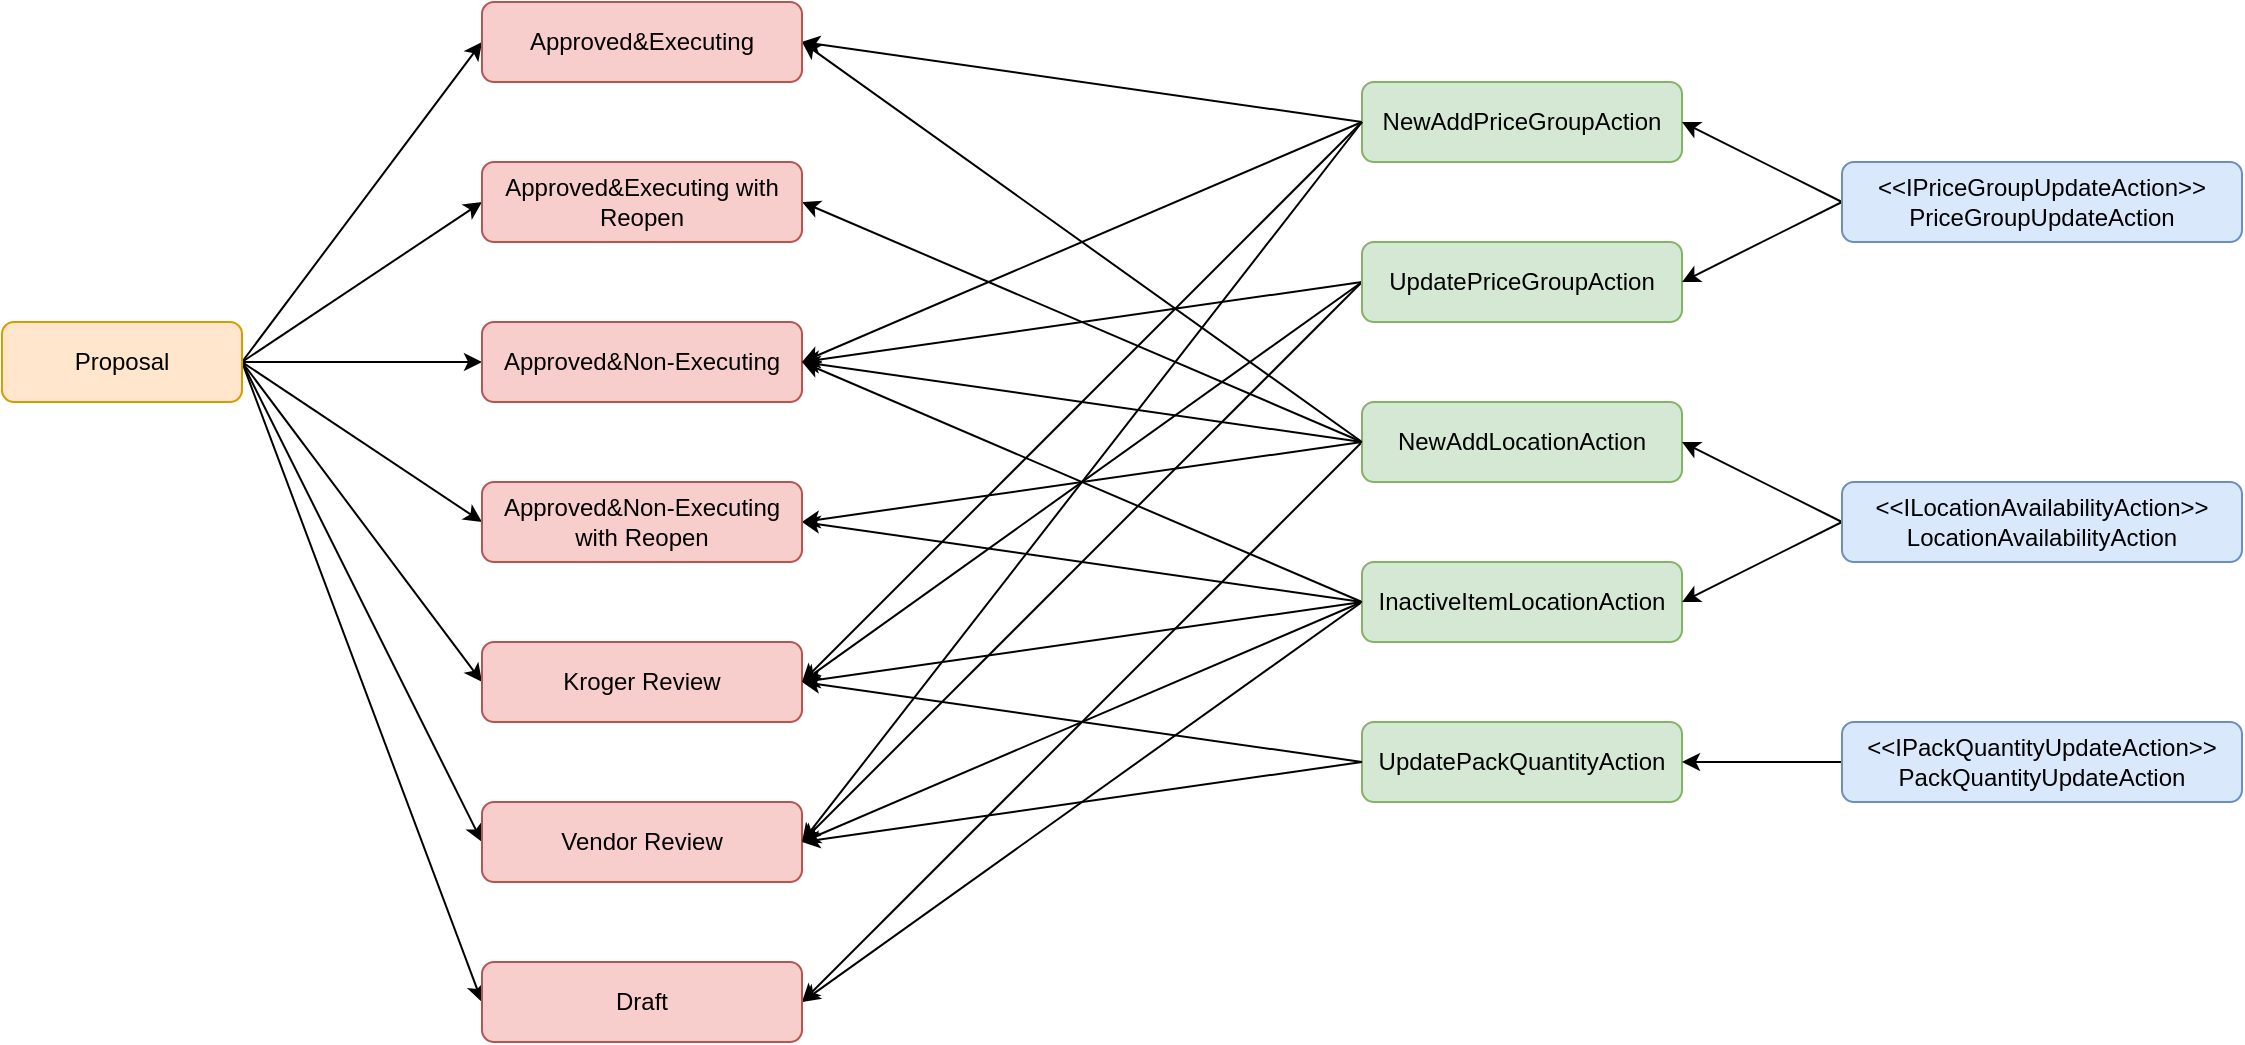 <mxfile version="14.9.3" type="github">
  <diagram id="6wFEmLDqjUKAB6pb414x" name="Page-1">
    <mxGraphModel dx="1422" dy="882" grid="1" gridSize="10" guides="1" tooltips="1" connect="1" arrows="1" fold="1" page="1" pageScale="1" pageWidth="827" pageHeight="1169" math="0" shadow="0">
      <root>
        <mxCell id="0" />
        <mxCell id="1" parent="0" />
        <mxCell id="KgER0oJb4wQ8nDz5ZslH-3" style="rounded=0;orthogonalLoop=1;jettySize=auto;html=1;entryX=0;entryY=0.5;entryDx=0;entryDy=0;exitX=1;exitY=0.5;exitDx=0;exitDy=0;" edge="1" parent="1" source="KgER0oJb4wQ8nDz5ZslH-1" target="KgER0oJb4wQ8nDz5ZslH-2">
          <mxGeometry relative="1" as="geometry" />
        </mxCell>
        <mxCell id="KgER0oJb4wQ8nDz5ZslH-32" style="edgeStyle=none;rounded=0;orthogonalLoop=1;jettySize=auto;html=1;entryX=0;entryY=0.5;entryDx=0;entryDy=0;" edge="1" parent="1" target="KgER0oJb4wQ8nDz5ZslH-22">
          <mxGeometry relative="1" as="geometry">
            <mxPoint x="160" y="220" as="sourcePoint" />
          </mxGeometry>
        </mxCell>
        <mxCell id="KgER0oJb4wQ8nDz5ZslH-33" style="edgeStyle=none;rounded=0;orthogonalLoop=1;jettySize=auto;html=1;entryX=0;entryY=0.5;entryDx=0;entryDy=0;exitX=1;exitY=0.5;exitDx=0;exitDy=0;" edge="1" parent="1" source="KgER0oJb4wQ8nDz5ZslH-1" target="KgER0oJb4wQ8nDz5ZslH-4">
          <mxGeometry relative="1" as="geometry" />
        </mxCell>
        <mxCell id="KgER0oJb4wQ8nDz5ZslH-34" style="edgeStyle=none;rounded=0;orthogonalLoop=1;jettySize=auto;html=1;entryX=0;entryY=0.5;entryDx=0;entryDy=0;exitX=1;exitY=0.5;exitDx=0;exitDy=0;" edge="1" parent="1" source="KgER0oJb4wQ8nDz5ZslH-1" target="KgER0oJb4wQ8nDz5ZslH-23">
          <mxGeometry relative="1" as="geometry" />
        </mxCell>
        <mxCell id="KgER0oJb4wQ8nDz5ZslH-35" style="edgeStyle=none;rounded=0;orthogonalLoop=1;jettySize=auto;html=1;entryX=0;entryY=0.5;entryDx=0;entryDy=0;exitX=1;exitY=0.5;exitDx=0;exitDy=0;" edge="1" parent="1" source="KgER0oJb4wQ8nDz5ZslH-1" target="KgER0oJb4wQ8nDz5ZslH-20">
          <mxGeometry relative="1" as="geometry" />
        </mxCell>
        <mxCell id="KgER0oJb4wQ8nDz5ZslH-36" style="edgeStyle=none;rounded=0;orthogonalLoop=1;jettySize=auto;html=1;entryX=0;entryY=0.5;entryDx=0;entryDy=0;exitX=1;exitY=0.5;exitDx=0;exitDy=0;" edge="1" parent="1" source="KgER0oJb4wQ8nDz5ZslH-1" target="KgER0oJb4wQ8nDz5ZslH-21">
          <mxGeometry relative="1" as="geometry" />
        </mxCell>
        <mxCell id="KgER0oJb4wQ8nDz5ZslH-52" style="edgeStyle=none;rounded=0;orthogonalLoop=1;jettySize=auto;html=1;entryX=0;entryY=0.5;entryDx=0;entryDy=0;startArrow=none;startFill=0;endArrow=classic;endFill=1;exitX=1;exitY=0.5;exitDx=0;exitDy=0;" edge="1" parent="1" source="KgER0oJb4wQ8nDz5ZslH-1" target="KgER0oJb4wQ8nDz5ZslH-48">
          <mxGeometry relative="1" as="geometry" />
        </mxCell>
        <mxCell id="KgER0oJb4wQ8nDz5ZslH-1" value="Proposal" style="rounded=1;whiteSpace=wrap;html=1;fillColor=#ffe6cc;strokeColor=#d79b00;" vertex="1" parent="1">
          <mxGeometry x="40" y="200" width="120" height="40" as="geometry" />
        </mxCell>
        <mxCell id="KgER0oJb4wQ8nDz5ZslH-24" style="edgeStyle=none;rounded=0;orthogonalLoop=1;jettySize=auto;html=1;entryX=0;entryY=0.5;entryDx=0;entryDy=0;exitX=1;exitY=0.5;exitDx=0;exitDy=0;startArrow=classic;startFill=1;endArrow=none;endFill=0;" edge="1" parent="1" source="KgER0oJb4wQ8nDz5ZslH-2" target="KgER0oJb4wQ8nDz5ZslH-6">
          <mxGeometry relative="1" as="geometry" />
        </mxCell>
        <mxCell id="KgER0oJb4wQ8nDz5ZslH-25" style="edgeStyle=none;rounded=0;orthogonalLoop=1;jettySize=auto;html=1;entryX=0;entryY=0.5;entryDx=0;entryDy=0;exitX=1;exitY=0.5;exitDx=0;exitDy=0;startArrow=classic;startFill=1;endArrow=none;endFill=0;" edge="1" parent="1" source="KgER0oJb4wQ8nDz5ZslH-2" target="KgER0oJb4wQ8nDz5ZslH-9">
          <mxGeometry relative="1" as="geometry" />
        </mxCell>
        <mxCell id="KgER0oJb4wQ8nDz5ZslH-2" value="Approved&amp;amp;Executing" style="rounded=1;whiteSpace=wrap;html=1;fillColor=#f8cecc;strokeColor=#b85450;" vertex="1" parent="1">
          <mxGeometry x="280" y="40" width="160" height="40" as="geometry" />
        </mxCell>
        <mxCell id="KgER0oJb4wQ8nDz5ZslH-29" style="edgeStyle=none;rounded=0;orthogonalLoop=1;jettySize=auto;html=1;entryX=0;entryY=0.5;entryDx=0;entryDy=0;exitX=1;exitY=0.5;exitDx=0;exitDy=0;startArrow=classic;startFill=1;endArrow=none;endFill=0;" edge="1" parent="1" source="KgER0oJb4wQ8nDz5ZslH-4" target="KgER0oJb4wQ8nDz5ZslH-9">
          <mxGeometry relative="1" as="geometry" />
        </mxCell>
        <mxCell id="KgER0oJb4wQ8nDz5ZslH-4" value="Approved&amp;amp;Non-Executing" style="rounded=1;whiteSpace=wrap;html=1;fillColor=#f8cecc;strokeColor=#b85450;" vertex="1" parent="1">
          <mxGeometry x="280" y="200" width="160" height="40" as="geometry" />
        </mxCell>
        <mxCell id="KgER0oJb4wQ8nDz5ZslH-6" value="NewAddPriceGroupAction" style="rounded=1;whiteSpace=wrap;html=1;fillColor=#d5e8d4;strokeColor=#82b366;" vertex="1" parent="1">
          <mxGeometry x="720" y="80" width="160" height="40" as="geometry" />
        </mxCell>
        <mxCell id="KgER0oJb4wQ8nDz5ZslH-37" style="edgeStyle=none;rounded=0;orthogonalLoop=1;jettySize=auto;html=1;startArrow=none;startFill=0;endArrow=classic;endFill=1;entryX=1;entryY=0.5;entryDx=0;entryDy=0;exitX=0;exitY=0.5;exitDx=0;exitDy=0;" edge="1" parent="1" source="KgER0oJb4wQ8nDz5ZslH-7" target="KgER0oJb4wQ8nDz5ZslH-4">
          <mxGeometry relative="1" as="geometry">
            <mxPoint x="560" y="110" as="targetPoint" />
          </mxGeometry>
        </mxCell>
        <mxCell id="KgER0oJb4wQ8nDz5ZslH-38" style="edgeStyle=none;rounded=0;orthogonalLoop=1;jettySize=auto;html=1;entryX=1;entryY=0.5;entryDx=0;entryDy=0;startArrow=none;startFill=0;endArrow=classic;endFill=1;exitX=0;exitY=0.5;exitDx=0;exitDy=0;" edge="1" parent="1" source="KgER0oJb4wQ8nDz5ZslH-7" target="KgER0oJb4wQ8nDz5ZslH-21">
          <mxGeometry relative="1" as="geometry" />
        </mxCell>
        <mxCell id="KgER0oJb4wQ8nDz5ZslH-39" style="edgeStyle=none;rounded=0;orthogonalLoop=1;jettySize=auto;html=1;entryX=1;entryY=0.5;entryDx=0;entryDy=0;startArrow=none;startFill=0;endArrow=classic;endFill=1;exitX=0;exitY=0.5;exitDx=0;exitDy=0;" edge="1" parent="1" source="KgER0oJb4wQ8nDz5ZslH-7" target="KgER0oJb4wQ8nDz5ZslH-20">
          <mxGeometry relative="1" as="geometry" />
        </mxCell>
        <mxCell id="KgER0oJb4wQ8nDz5ZslH-7" value="UpdatePriceGroupAction" style="rounded=1;whiteSpace=wrap;html=1;fillColor=#d5e8d4;strokeColor=#82b366;" vertex="1" parent="1">
          <mxGeometry x="720" y="160" width="160" height="40" as="geometry" />
        </mxCell>
        <mxCell id="KgER0oJb4wQ8nDz5ZslH-8" value="UpdatePackQuantityAction" style="rounded=1;whiteSpace=wrap;html=1;fillColor=#d5e8d4;strokeColor=#82b366;" vertex="1" parent="1">
          <mxGeometry x="720" y="400" width="160" height="40" as="geometry" />
        </mxCell>
        <mxCell id="KgER0oJb4wQ8nDz5ZslH-49" style="edgeStyle=none;rounded=0;orthogonalLoop=1;jettySize=auto;html=1;entryX=1;entryY=0.5;entryDx=0;entryDy=0;startArrow=none;startFill=0;endArrow=classic;endFill=1;exitX=0;exitY=0.5;exitDx=0;exitDy=0;" edge="1" parent="1" source="KgER0oJb4wQ8nDz5ZslH-9" target="KgER0oJb4wQ8nDz5ZslH-48">
          <mxGeometry relative="1" as="geometry" />
        </mxCell>
        <mxCell id="KgER0oJb4wQ8nDz5ZslH-9" value="NewAddLocationAction" style="rounded=1;whiteSpace=wrap;html=1;fillColor=#d5e8d4;strokeColor=#82b366;" vertex="1" parent="1">
          <mxGeometry x="720" y="240" width="160" height="40" as="geometry" />
        </mxCell>
        <mxCell id="KgER0oJb4wQ8nDz5ZslH-46" style="edgeStyle=none;rounded=0;orthogonalLoop=1;jettySize=auto;html=1;entryX=1;entryY=0.5;entryDx=0;entryDy=0;startArrow=none;startFill=0;endArrow=classic;endFill=1;exitX=0;exitY=0.5;exitDx=0;exitDy=0;" edge="1" parent="1" source="KgER0oJb4wQ8nDz5ZslH-10" target="KgER0oJb4wQ8nDz5ZslH-4">
          <mxGeometry relative="1" as="geometry" />
        </mxCell>
        <mxCell id="KgER0oJb4wQ8nDz5ZslH-47" style="edgeStyle=none;rounded=0;orthogonalLoop=1;jettySize=auto;html=1;entryX=1;entryY=0.5;entryDx=0;entryDy=0;startArrow=none;startFill=0;endArrow=classic;endFill=1;exitX=0;exitY=0.5;exitDx=0;exitDy=0;" edge="1" parent="1" source="KgER0oJb4wQ8nDz5ZslH-10" target="KgER0oJb4wQ8nDz5ZslH-21">
          <mxGeometry relative="1" as="geometry" />
        </mxCell>
        <mxCell id="KgER0oJb4wQ8nDz5ZslH-50" style="edgeStyle=none;rounded=0;orthogonalLoop=1;jettySize=auto;html=1;entryX=1;entryY=0.5;entryDx=0;entryDy=0;startArrow=none;startFill=0;endArrow=classic;endFill=1;exitX=0;exitY=0.5;exitDx=0;exitDy=0;" edge="1" parent="1" source="KgER0oJb4wQ8nDz5ZslH-10" target="KgER0oJb4wQ8nDz5ZslH-48">
          <mxGeometry relative="1" as="geometry" />
        </mxCell>
        <mxCell id="KgER0oJb4wQ8nDz5ZslH-51" style="edgeStyle=none;rounded=0;orthogonalLoop=1;jettySize=auto;html=1;entryX=1;entryY=0.5;entryDx=0;entryDy=0;startArrow=none;startFill=0;endArrow=classic;endFill=1;exitX=0;exitY=0.5;exitDx=0;exitDy=0;" edge="1" parent="1" source="KgER0oJb4wQ8nDz5ZslH-10" target="KgER0oJb4wQ8nDz5ZslH-20">
          <mxGeometry relative="1" as="geometry" />
        </mxCell>
        <mxCell id="KgER0oJb4wQ8nDz5ZslH-10" value="InactiveItemLocationAction" style="rounded=1;whiteSpace=wrap;html=1;fillColor=#d5e8d4;strokeColor=#82b366;" vertex="1" parent="1">
          <mxGeometry x="720" y="320" width="160" height="40" as="geometry" />
        </mxCell>
        <mxCell id="KgER0oJb4wQ8nDz5ZslH-18" style="edgeStyle=none;rounded=0;orthogonalLoop=1;jettySize=auto;html=1;entryX=1;entryY=0.5;entryDx=0;entryDy=0;exitX=0;exitY=0.5;exitDx=0;exitDy=0;" edge="1" parent="1" source="KgER0oJb4wQ8nDz5ZslH-11" target="KgER0oJb4wQ8nDz5ZslH-6">
          <mxGeometry relative="1" as="geometry" />
        </mxCell>
        <mxCell id="KgER0oJb4wQ8nDz5ZslH-19" style="edgeStyle=none;rounded=0;orthogonalLoop=1;jettySize=auto;html=1;entryX=1;entryY=0.5;entryDx=0;entryDy=0;exitX=0;exitY=0.5;exitDx=0;exitDy=0;" edge="1" parent="1" source="KgER0oJb4wQ8nDz5ZslH-11" target="KgER0oJb4wQ8nDz5ZslH-7">
          <mxGeometry relative="1" as="geometry" />
        </mxCell>
        <mxCell id="KgER0oJb4wQ8nDz5ZslH-11" value="&amp;lt;&amp;lt;IPriceGroupUpdateAction&amp;gt;&amp;gt;&lt;br&gt;PriceGroupUpdateAction" style="rounded=1;whiteSpace=wrap;html=1;fillColor=#dae8fc;strokeColor=#6c8ebf;" vertex="1" parent="1">
          <mxGeometry x="960" y="120" width="200" height="40" as="geometry" />
        </mxCell>
        <mxCell id="KgER0oJb4wQ8nDz5ZslH-16" style="edgeStyle=none;rounded=0;orthogonalLoop=1;jettySize=auto;html=1;entryX=1;entryY=0.5;entryDx=0;entryDy=0;exitX=0;exitY=0.5;exitDx=0;exitDy=0;" edge="1" parent="1" source="KgER0oJb4wQ8nDz5ZslH-12" target="KgER0oJb4wQ8nDz5ZslH-9">
          <mxGeometry relative="1" as="geometry" />
        </mxCell>
        <mxCell id="KgER0oJb4wQ8nDz5ZslH-17" style="edgeStyle=none;rounded=0;orthogonalLoop=1;jettySize=auto;html=1;entryX=1;entryY=0.5;entryDx=0;entryDy=0;exitX=0;exitY=0.5;exitDx=0;exitDy=0;" edge="1" parent="1" source="KgER0oJb4wQ8nDz5ZslH-12" target="KgER0oJb4wQ8nDz5ZslH-10">
          <mxGeometry relative="1" as="geometry" />
        </mxCell>
        <mxCell id="KgER0oJb4wQ8nDz5ZslH-12" value="&amp;lt;&amp;lt;ILocationAvailabilityAction&amp;gt;&amp;gt;&lt;br&gt;LocationAvailabilityAction" style="rounded=1;whiteSpace=wrap;html=1;fillColor=#dae8fc;strokeColor=#6c8ebf;" vertex="1" parent="1">
          <mxGeometry x="960" y="280" width="200" height="40" as="geometry" />
        </mxCell>
        <mxCell id="KgER0oJb4wQ8nDz5ZslH-15" style="edgeStyle=none;rounded=0;orthogonalLoop=1;jettySize=auto;html=1;entryX=1;entryY=0.5;entryDx=0;entryDy=0;exitX=0;exitY=0.5;exitDx=0;exitDy=0;" edge="1" parent="1" source="KgER0oJb4wQ8nDz5ZslH-13" target="KgER0oJb4wQ8nDz5ZslH-8">
          <mxGeometry relative="1" as="geometry" />
        </mxCell>
        <mxCell id="KgER0oJb4wQ8nDz5ZslH-13" value="&amp;lt;&amp;lt;IPackQuantityUpdateAction&amp;gt;&amp;gt;&lt;br&gt;PackQuantityUpdateAction" style="rounded=1;whiteSpace=wrap;html=1;fillColor=#dae8fc;strokeColor=#6c8ebf;" vertex="1" parent="1">
          <mxGeometry x="960" y="400" width="200" height="40" as="geometry" />
        </mxCell>
        <mxCell id="KgER0oJb4wQ8nDz5ZslH-27" style="edgeStyle=none;rounded=0;orthogonalLoop=1;jettySize=auto;html=1;entryX=0;entryY=0.5;entryDx=0;entryDy=0;exitX=1;exitY=0.5;exitDx=0;exitDy=0;startArrow=classic;startFill=1;endArrow=none;endFill=0;" edge="1" parent="1" source="KgER0oJb4wQ8nDz5ZslH-20" target="KgER0oJb4wQ8nDz5ZslH-8">
          <mxGeometry relative="1" as="geometry" />
        </mxCell>
        <mxCell id="KgER0oJb4wQ8nDz5ZslH-20" value="Kroger Review" style="rounded=1;whiteSpace=wrap;html=1;fillColor=#f8cecc;strokeColor=#b85450;" vertex="1" parent="1">
          <mxGeometry x="280" y="360" width="160" height="40" as="geometry" />
        </mxCell>
        <mxCell id="KgER0oJb4wQ8nDz5ZslH-28" style="edgeStyle=none;rounded=0;orthogonalLoop=1;jettySize=auto;html=1;entryX=0;entryY=0.5;entryDx=0;entryDy=0;exitX=1;exitY=0.5;exitDx=0;exitDy=0;startArrow=classic;startFill=1;endArrow=none;endFill=0;" edge="1" parent="1" source="KgER0oJb4wQ8nDz5ZslH-21" target="KgER0oJb4wQ8nDz5ZslH-8">
          <mxGeometry relative="1" as="geometry" />
        </mxCell>
        <mxCell id="KgER0oJb4wQ8nDz5ZslH-21" value="Vendor Review" style="rounded=1;whiteSpace=wrap;html=1;fillColor=#f8cecc;strokeColor=#b85450;" vertex="1" parent="1">
          <mxGeometry x="280" y="440" width="160" height="40" as="geometry" />
        </mxCell>
        <mxCell id="KgER0oJb4wQ8nDz5ZslH-26" style="edgeStyle=none;rounded=0;orthogonalLoop=1;jettySize=auto;html=1;entryX=0;entryY=0.5;entryDx=0;entryDy=0;exitX=1;exitY=0.5;exitDx=0;exitDy=0;startArrow=classic;startFill=1;endArrow=none;endFill=0;" edge="1" parent="1" source="KgER0oJb4wQ8nDz5ZslH-22" target="KgER0oJb4wQ8nDz5ZslH-9">
          <mxGeometry relative="1" as="geometry" />
        </mxCell>
        <mxCell id="KgER0oJb4wQ8nDz5ZslH-22" value="Approved&amp;amp;Executing with Reopen" style="rounded=1;whiteSpace=wrap;html=1;fillColor=#f8cecc;strokeColor=#b85450;" vertex="1" parent="1">
          <mxGeometry x="280" y="120" width="160" height="40" as="geometry" />
        </mxCell>
        <mxCell id="KgER0oJb4wQ8nDz5ZslH-30" style="edgeStyle=none;rounded=0;orthogonalLoop=1;jettySize=auto;html=1;entryX=0;entryY=0.5;entryDx=0;entryDy=0;exitX=1;exitY=0.5;exitDx=0;exitDy=0;startArrow=classic;startFill=1;endArrow=none;endFill=0;" edge="1" parent="1" source="KgER0oJb4wQ8nDz5ZslH-23" target="KgER0oJb4wQ8nDz5ZslH-9">
          <mxGeometry relative="1" as="geometry" />
        </mxCell>
        <mxCell id="KgER0oJb4wQ8nDz5ZslH-31" style="edgeStyle=none;rounded=0;orthogonalLoop=1;jettySize=auto;html=1;entryX=0;entryY=0.5;entryDx=0;entryDy=0;exitX=1;exitY=0.5;exitDx=0;exitDy=0;startArrow=classic;startFill=1;endArrow=none;endFill=0;" edge="1" parent="1" source="KgER0oJb4wQ8nDz5ZslH-23" target="KgER0oJb4wQ8nDz5ZslH-10">
          <mxGeometry relative="1" as="geometry" />
        </mxCell>
        <mxCell id="KgER0oJb4wQ8nDz5ZslH-23" value="Approved&amp;amp;Non-Executing with Reopen" style="rounded=1;whiteSpace=wrap;html=1;fillColor=#f8cecc;strokeColor=#b85450;" vertex="1" parent="1">
          <mxGeometry x="280" y="280" width="160" height="40" as="geometry" />
        </mxCell>
        <mxCell id="KgER0oJb4wQ8nDz5ZslH-42" style="edgeStyle=none;rounded=0;orthogonalLoop=1;jettySize=auto;html=1;entryX=1;entryY=0.5;entryDx=0;entryDy=0;startArrow=none;startFill=0;endArrow=classic;endFill=1;exitX=0;exitY=0.5;exitDx=0;exitDy=0;" edge="1" parent="1" source="KgER0oJb4wQ8nDz5ZslH-6" target="KgER0oJb4wQ8nDz5ZslH-4">
          <mxGeometry relative="1" as="geometry">
            <mxPoint x="680" y="50" as="sourcePoint" />
          </mxGeometry>
        </mxCell>
        <mxCell id="KgER0oJb4wQ8nDz5ZslH-43" style="edgeStyle=none;rounded=0;orthogonalLoop=1;jettySize=auto;html=1;entryX=1;entryY=0.5;entryDx=0;entryDy=0;startArrow=none;startFill=0;endArrow=classic;endFill=1;exitX=0;exitY=0.5;exitDx=0;exitDy=0;" edge="1" parent="1" source="KgER0oJb4wQ8nDz5ZslH-6" target="KgER0oJb4wQ8nDz5ZslH-20">
          <mxGeometry relative="1" as="geometry">
            <mxPoint x="680" y="50" as="sourcePoint" />
          </mxGeometry>
        </mxCell>
        <mxCell id="KgER0oJb4wQ8nDz5ZslH-44" style="edgeStyle=none;rounded=0;orthogonalLoop=1;jettySize=auto;html=1;entryX=1;entryY=0.5;entryDx=0;entryDy=0;startArrow=none;startFill=0;endArrow=classic;endFill=1;exitX=0;exitY=0.5;exitDx=0;exitDy=0;" edge="1" parent="1" source="KgER0oJb4wQ8nDz5ZslH-6" target="KgER0oJb4wQ8nDz5ZslH-21">
          <mxGeometry relative="1" as="geometry">
            <mxPoint x="680" y="50" as="sourcePoint" />
          </mxGeometry>
        </mxCell>
        <mxCell id="KgER0oJb4wQ8nDz5ZslH-48" value="Draft" style="rounded=1;whiteSpace=wrap;html=1;fillColor=#f8cecc;strokeColor=#b85450;" vertex="1" parent="1">
          <mxGeometry x="280" y="520" width="160" height="40" as="geometry" />
        </mxCell>
      </root>
    </mxGraphModel>
  </diagram>
</mxfile>
